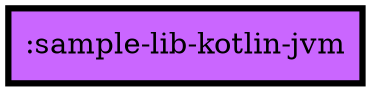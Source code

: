 digraph {
  edge ["dir"="forward","arrowhead"="normal","arrowtail"="none"]
  graph ["dpi"="100","fontsize"="30","ranksep"="1.5","rankdir"="TB"]
  node ["style"="filled"]
  ":sample-lib-kotlin-jvm" ["fillcolor"="#CA66FF","color"="black","penwidth"="3","shape"="box"]
}
